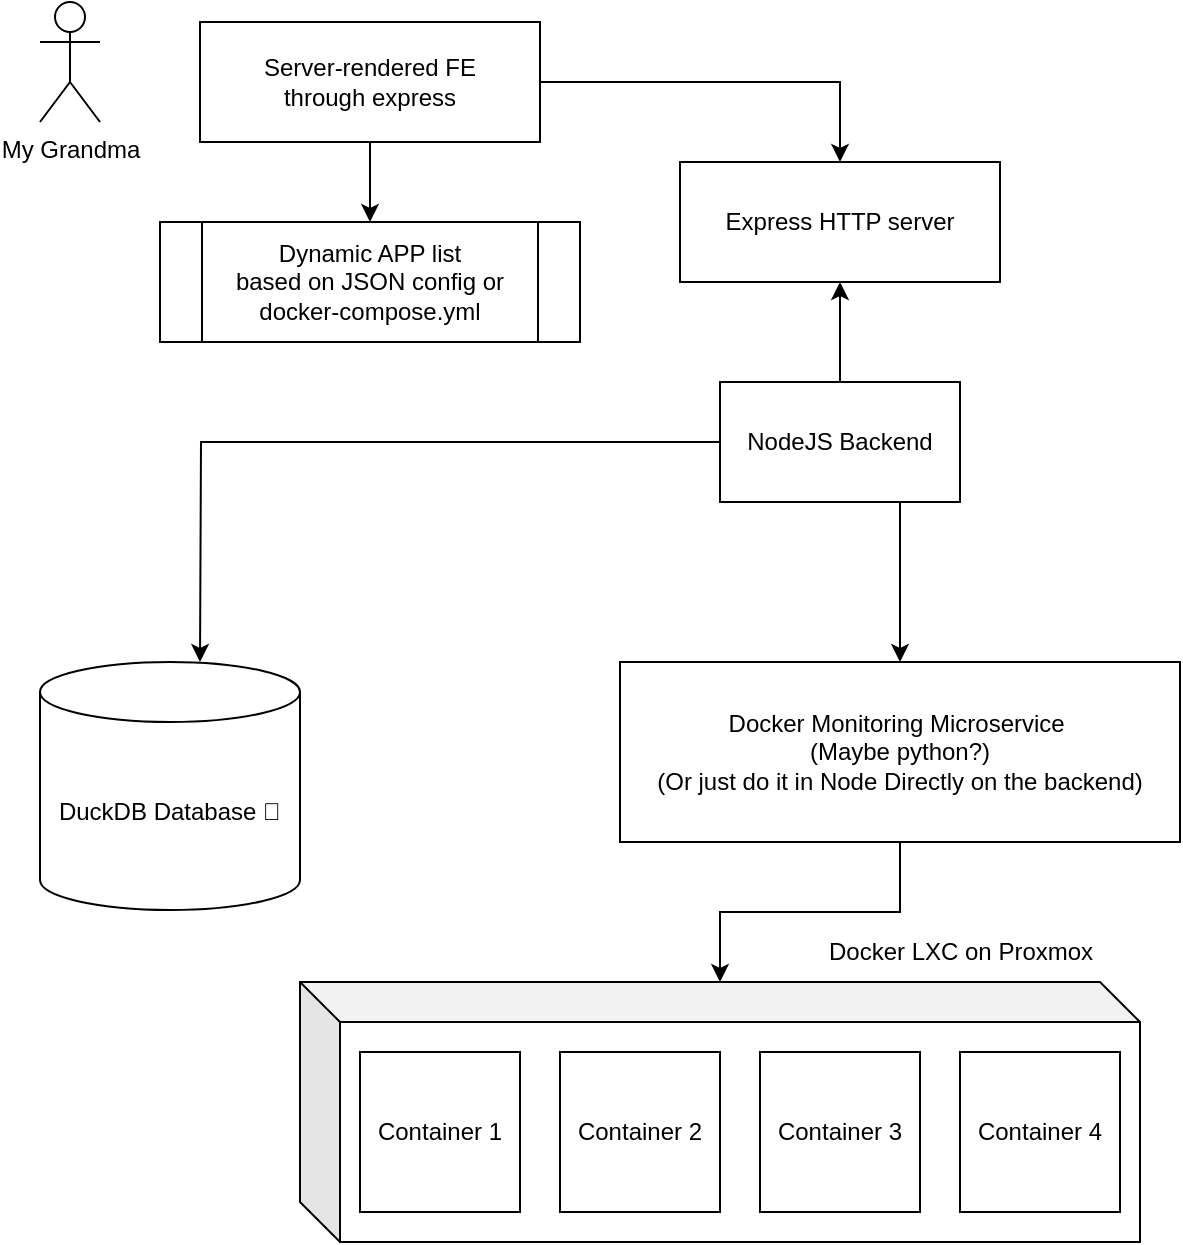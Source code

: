 <mxfile version="24.4.6" type="device">
  <diagram name="Página-1" id="wKm3wzQSD6OJzjYDNfsF">
    <mxGraphModel dx="1562" dy="810" grid="1" gridSize="10" guides="1" tooltips="1" connect="1" arrows="1" fold="1" page="1" pageScale="1" pageWidth="827" pageHeight="1169" math="0" shadow="0">
      <root>
        <mxCell id="0" />
        <mxCell id="1" parent="0" />
        <mxCell id="3L6Oi5qG_B6fQsZclIJL-3" value="" style="edgeStyle=orthogonalEdgeStyle;rounded=0;orthogonalLoop=1;jettySize=auto;html=1;" parent="1" source="3L6Oi5qG_B6fQsZclIJL-1" target="3L6Oi5qG_B6fQsZclIJL-2" edge="1">
          <mxGeometry relative="1" as="geometry" />
        </mxCell>
        <mxCell id="3L6Oi5qG_B6fQsZclIJL-5" value="" style="edgeStyle=orthogonalEdgeStyle;rounded=0;orthogonalLoop=1;jettySize=auto;html=1;" parent="1" source="3L6Oi5qG_B6fQsZclIJL-1" edge="1">
          <mxGeometry relative="1" as="geometry">
            <mxPoint x="250" y="470" as="targetPoint" />
          </mxGeometry>
        </mxCell>
        <mxCell id="3L6Oi5qG_B6fQsZclIJL-13" style="edgeStyle=orthogonalEdgeStyle;rounded=0;orthogonalLoop=1;jettySize=auto;html=1;exitX=0.75;exitY=1;exitDx=0;exitDy=0;" parent="1" source="3L6Oi5qG_B6fQsZclIJL-1" target="3L6Oi5qG_B6fQsZclIJL-14" edge="1">
          <mxGeometry relative="1" as="geometry">
            <mxPoint x="480" y="480" as="targetPoint" />
          </mxGeometry>
        </mxCell>
        <mxCell id="3L6Oi5qG_B6fQsZclIJL-1" value="NodeJS Backend" style="rounded=0;whiteSpace=wrap;html=1;" parent="1" vertex="1">
          <mxGeometry x="510" y="330" width="120" height="60" as="geometry" />
        </mxCell>
        <mxCell id="3L6Oi5qG_B6fQsZclIJL-2" value="Express HTTP server" style="whiteSpace=wrap;html=1;rounded=0;" parent="1" vertex="1">
          <mxGeometry x="490" y="220" width="160" height="60" as="geometry" />
        </mxCell>
        <mxCell id="3L6Oi5qG_B6fQsZclIJL-7" value="" style="shape=cube;whiteSpace=wrap;html=1;boundedLbl=1;backgroundOutline=1;darkOpacity=0.05;darkOpacity2=0.1;" parent="1" vertex="1">
          <mxGeometry x="300" y="630" width="420" height="130" as="geometry" />
        </mxCell>
        <mxCell id="3L6Oi5qG_B6fQsZclIJL-8" value="Docker LXC on Proxmox" style="text;html=1;align=center;verticalAlign=middle;resizable=0;points=[];autosize=1;strokeColor=none;fillColor=none;" parent="1" vertex="1">
          <mxGeometry x="550" y="600" width="160" height="30" as="geometry" />
        </mxCell>
        <mxCell id="3L6Oi5qG_B6fQsZclIJL-9" value="Container 1" style="whiteSpace=wrap;html=1;aspect=fixed;" parent="1" vertex="1">
          <mxGeometry x="330" y="665" width="80" height="80" as="geometry" />
        </mxCell>
        <mxCell id="3L6Oi5qG_B6fQsZclIJL-10" value="Container 2" style="whiteSpace=wrap;html=1;aspect=fixed;" parent="1" vertex="1">
          <mxGeometry x="430" y="665" width="80" height="80" as="geometry" />
        </mxCell>
        <mxCell id="3L6Oi5qG_B6fQsZclIJL-11" value="Container 3" style="whiteSpace=wrap;html=1;aspect=fixed;" parent="1" vertex="1">
          <mxGeometry x="530" y="665" width="80" height="80" as="geometry" />
        </mxCell>
        <mxCell id="3L6Oi5qG_B6fQsZclIJL-12" value="Container 4" style="whiteSpace=wrap;html=1;aspect=fixed;" parent="1" vertex="1">
          <mxGeometry x="630" y="665" width="80" height="80" as="geometry" />
        </mxCell>
        <mxCell id="3L6Oi5qG_B6fQsZclIJL-15" value="" style="edgeStyle=orthogonalEdgeStyle;rounded=0;orthogonalLoop=1;jettySize=auto;html=1;" parent="1" source="3L6Oi5qG_B6fQsZclIJL-14" target="3L6Oi5qG_B6fQsZclIJL-7" edge="1">
          <mxGeometry relative="1" as="geometry" />
        </mxCell>
        <mxCell id="3L6Oi5qG_B6fQsZclIJL-14" value="Docker Monitoring Microservice&amp;nbsp;&lt;div&gt;(Maybe python?)&lt;/div&gt;&lt;div&gt;(Or just do it in Node Directly on the backend)&lt;/div&gt;" style="rounded=0;whiteSpace=wrap;html=1;" parent="1" vertex="1">
          <mxGeometry x="460" y="470" width="280" height="90" as="geometry" />
        </mxCell>
        <mxCell id="3L6Oi5qG_B6fQsZclIJL-17" style="edgeStyle=orthogonalEdgeStyle;rounded=0;orthogonalLoop=1;jettySize=auto;html=1;exitX=1;exitY=0.5;exitDx=0;exitDy=0;entryX=0.5;entryY=0;entryDx=0;entryDy=0;" parent="1" source="3L6Oi5qG_B6fQsZclIJL-16" target="3L6Oi5qG_B6fQsZclIJL-2" edge="1">
          <mxGeometry relative="1" as="geometry" />
        </mxCell>
        <mxCell id="3L6Oi5qG_B6fQsZclIJL-20" value="" style="edgeStyle=orthogonalEdgeStyle;rounded=0;orthogonalLoop=1;jettySize=auto;html=1;" parent="1" source="3L6Oi5qG_B6fQsZclIJL-16" target="3L6Oi5qG_B6fQsZclIJL-19" edge="1">
          <mxGeometry relative="1" as="geometry" />
        </mxCell>
        <mxCell id="3L6Oi5qG_B6fQsZclIJL-16" value="Server-rendered FE&lt;div&gt;through express&lt;/div&gt;" style="rounded=0;whiteSpace=wrap;html=1;" parent="1" vertex="1">
          <mxGeometry x="250" y="150" width="170" height="60" as="geometry" />
        </mxCell>
        <mxCell id="3L6Oi5qG_B6fQsZclIJL-18" value="My Grandma" style="shape=umlActor;verticalLabelPosition=bottom;verticalAlign=top;html=1;outlineConnect=0;" parent="1" vertex="1">
          <mxGeometry x="170" y="140" width="30" height="60" as="geometry" />
        </mxCell>
        <mxCell id="3L6Oi5qG_B6fQsZclIJL-19" value="Dynamic APP list&lt;div&gt;based on JSON config or docker-compose.yml&lt;/div&gt;" style="shape=process;whiteSpace=wrap;html=1;backgroundOutline=1;rounded=0;" parent="1" vertex="1">
          <mxGeometry x="230" y="250" width="210" height="60" as="geometry" />
        </mxCell>
        <mxCell id="d-3PyobPNUedQSEDPMd_-1" value="DuckDB Database&amp;nbsp;🪿" style="shape=cylinder3;whiteSpace=wrap;html=1;boundedLbl=1;backgroundOutline=1;size=15;" vertex="1" parent="1">
          <mxGeometry x="170" y="470" width="130" height="124" as="geometry" />
        </mxCell>
      </root>
    </mxGraphModel>
  </diagram>
</mxfile>
